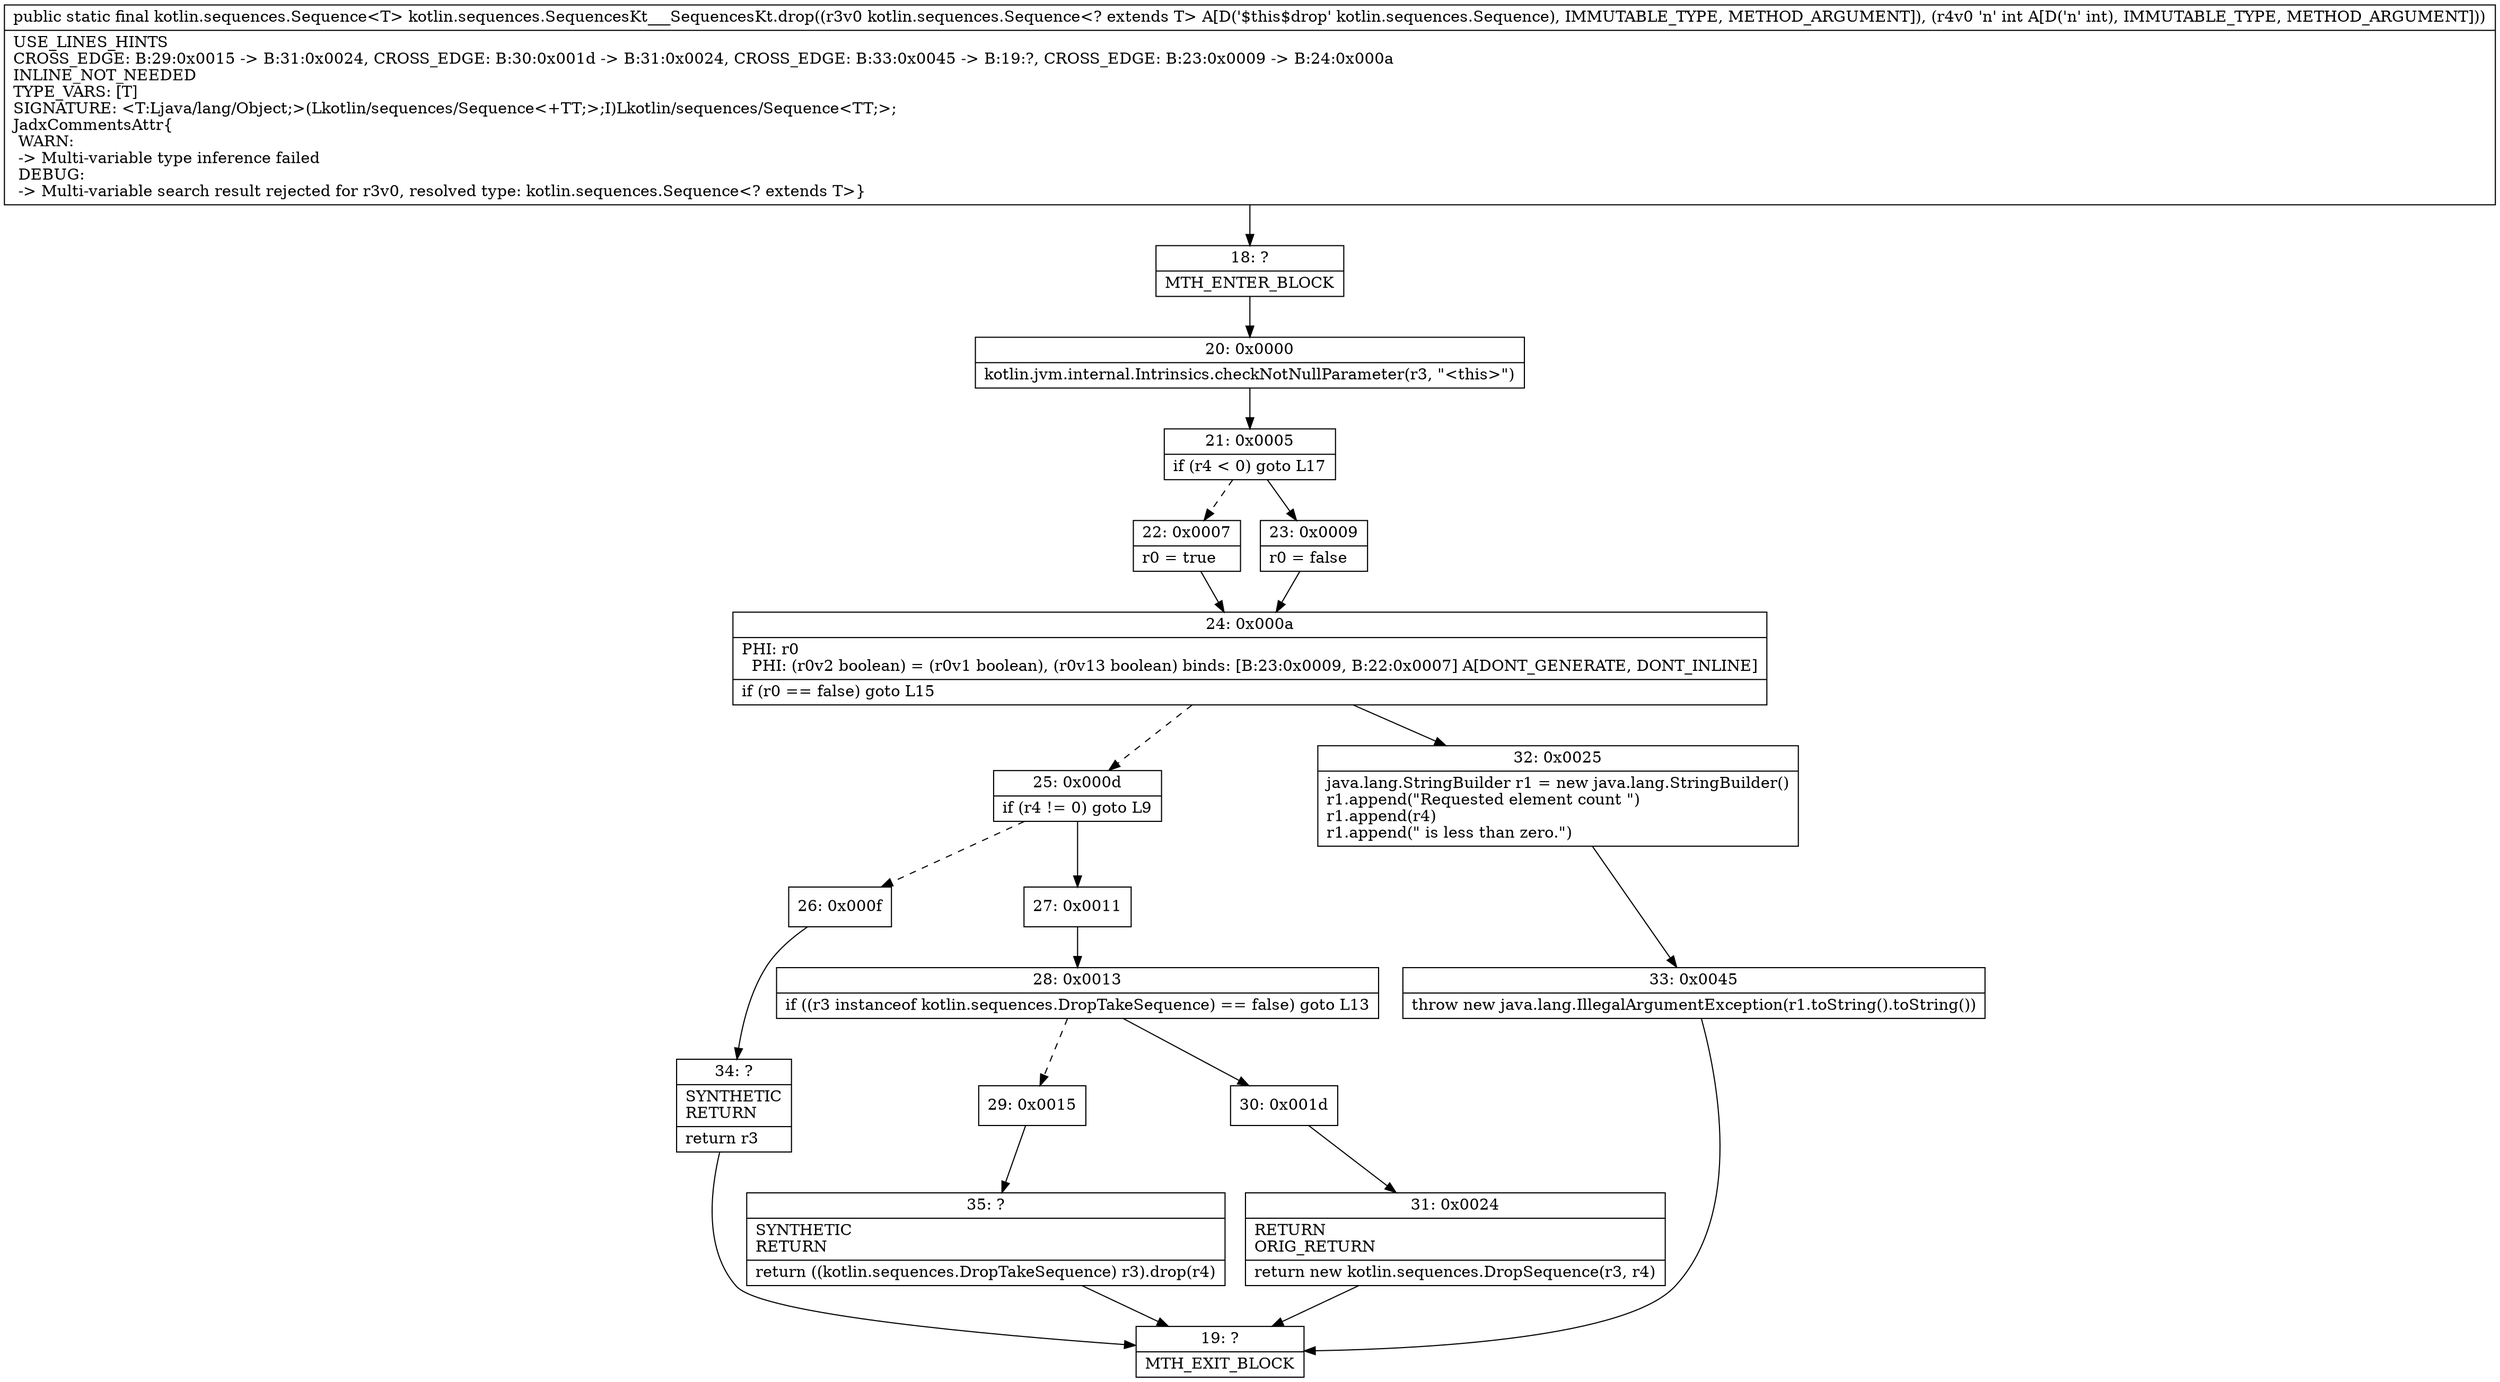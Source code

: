 digraph "CFG forkotlin.sequences.SequencesKt___SequencesKt.drop(Lkotlin\/sequences\/Sequence;I)Lkotlin\/sequences\/Sequence;" {
Node_18 [shape=record,label="{18\:\ ?|MTH_ENTER_BLOCK\l}"];
Node_20 [shape=record,label="{20\:\ 0x0000|kotlin.jvm.internal.Intrinsics.checkNotNullParameter(r3, \"\<this\>\")\l}"];
Node_21 [shape=record,label="{21\:\ 0x0005|if (r4 \< 0) goto L17\l}"];
Node_22 [shape=record,label="{22\:\ 0x0007|r0 = true\l}"];
Node_24 [shape=record,label="{24\:\ 0x000a|PHI: r0 \l  PHI: (r0v2 boolean) = (r0v1 boolean), (r0v13 boolean) binds: [B:23:0x0009, B:22:0x0007] A[DONT_GENERATE, DONT_INLINE]\l|if (r0 == false) goto L15\l}"];
Node_25 [shape=record,label="{25\:\ 0x000d|if (r4 != 0) goto L9\l}"];
Node_26 [shape=record,label="{26\:\ 0x000f}"];
Node_34 [shape=record,label="{34\:\ ?|SYNTHETIC\lRETURN\l|return r3\l}"];
Node_19 [shape=record,label="{19\:\ ?|MTH_EXIT_BLOCK\l}"];
Node_27 [shape=record,label="{27\:\ 0x0011}"];
Node_28 [shape=record,label="{28\:\ 0x0013|if ((r3 instanceof kotlin.sequences.DropTakeSequence) == false) goto L13\l}"];
Node_29 [shape=record,label="{29\:\ 0x0015}"];
Node_35 [shape=record,label="{35\:\ ?|SYNTHETIC\lRETURN\l|return ((kotlin.sequences.DropTakeSequence) r3).drop(r4)\l}"];
Node_30 [shape=record,label="{30\:\ 0x001d}"];
Node_31 [shape=record,label="{31\:\ 0x0024|RETURN\lORIG_RETURN\l|return new kotlin.sequences.DropSequence(r3, r4)\l}"];
Node_32 [shape=record,label="{32\:\ 0x0025|java.lang.StringBuilder r1 = new java.lang.StringBuilder()\lr1.append(\"Requested element count \")\lr1.append(r4)\lr1.append(\" is less than zero.\")\l}"];
Node_33 [shape=record,label="{33\:\ 0x0045|throw new java.lang.IllegalArgumentException(r1.toString().toString())\l}"];
Node_23 [shape=record,label="{23\:\ 0x0009|r0 = false\l}"];
MethodNode[shape=record,label="{public static final kotlin.sequences.Sequence\<T\> kotlin.sequences.SequencesKt___SequencesKt.drop((r3v0 kotlin.sequences.Sequence\<? extends T\> A[D('$this$drop' kotlin.sequences.Sequence), IMMUTABLE_TYPE, METHOD_ARGUMENT]), (r4v0 'n' int A[D('n' int), IMMUTABLE_TYPE, METHOD_ARGUMENT]))  | USE_LINES_HINTS\lCROSS_EDGE: B:29:0x0015 \-\> B:31:0x0024, CROSS_EDGE: B:30:0x001d \-\> B:31:0x0024, CROSS_EDGE: B:33:0x0045 \-\> B:19:?, CROSS_EDGE: B:23:0x0009 \-\> B:24:0x000a\lINLINE_NOT_NEEDED\lTYPE_VARS: [T]\lSIGNATURE: \<T:Ljava\/lang\/Object;\>(Lkotlin\/sequences\/Sequence\<+TT;\>;I)Lkotlin\/sequences\/Sequence\<TT;\>;\lJadxCommentsAttr\{\l WARN: \l \-\> Multi\-variable type inference failed\l DEBUG: \l \-\> Multi\-variable search result rejected for r3v0, resolved type: kotlin.sequences.Sequence\<? extends T\>\}\l}"];
MethodNode -> Node_18;Node_18 -> Node_20;
Node_20 -> Node_21;
Node_21 -> Node_22[style=dashed];
Node_21 -> Node_23;
Node_22 -> Node_24;
Node_24 -> Node_25[style=dashed];
Node_24 -> Node_32;
Node_25 -> Node_26[style=dashed];
Node_25 -> Node_27;
Node_26 -> Node_34;
Node_34 -> Node_19;
Node_27 -> Node_28;
Node_28 -> Node_29[style=dashed];
Node_28 -> Node_30;
Node_29 -> Node_35;
Node_35 -> Node_19;
Node_30 -> Node_31;
Node_31 -> Node_19;
Node_32 -> Node_33;
Node_33 -> Node_19;
Node_23 -> Node_24;
}

